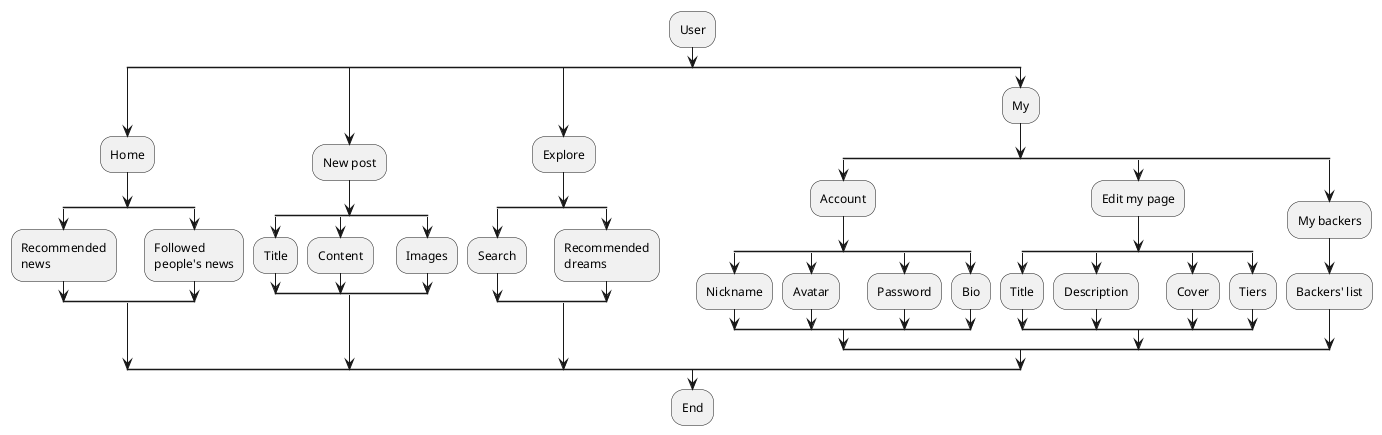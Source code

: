 @startuml
:User;
split
:Home;
  split
  :Recommended 
  news;
  split again
  :Followed
  people's news;
  end split
split again
:New post;
  split
  :Title;
  split again
  :Content;
  split again
  :Images;
  end split

split again
:Explore;
  split
  :Search;
  split again
  :Recommended
  dreams;
  end split
split again
:My;
  split
  :Account;
    split
    :Nickname;
    split again
    :Avatar;
    split again
    :Password;
    split again
    :Bio;
    end split
  split again
  :Edit my page;
    split
    :Title;
    split again
    :Description;
    split again
    :Cover;
    split again
    :Tiers;
    end split
  split again
  :My backers;
  :Backers' list;
  end split
end split
:End;
@enduml
